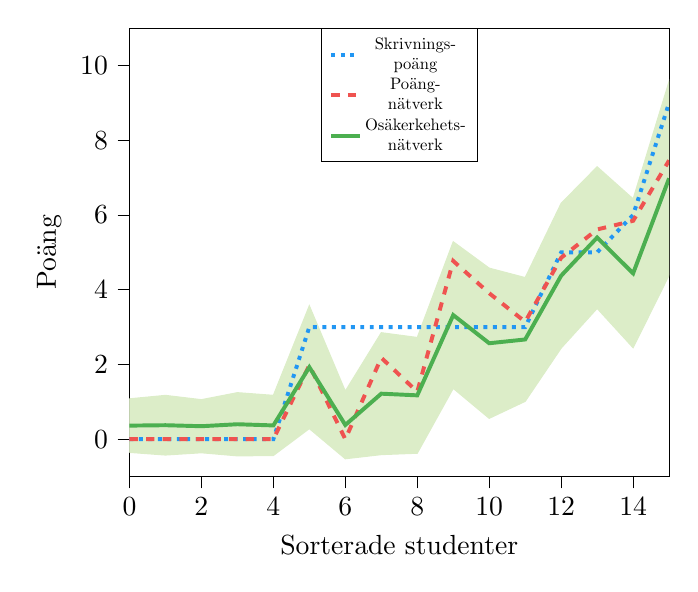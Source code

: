 % This file was created by matplotlib2tikz v0.7.4.
\begin{tikzpicture}

\definecolor{klight_green_100}{RGB}{220, 237, 200}
\definecolor{klight_green_200}{RGB}{197, 225, 165}
\definecolor{klight_green_300}{RGB}{174, 213, 129}
\definecolor{klight_green_400}{RGB}{156, 204, 101}
\definecolor{klight_green_500}{RGB}{139, 195, 74}
\definecolor{kred_100}{RGB}{255, 205, 210}
\definecolor{kred_400}{RGB}{239, 83, 80}
\definecolor{kyellow_400}{RGB}{255, 238, 88}
\definecolor{kgreen_300}{RGB}{129, 199, 132}
\definecolor{kgreen_500}{RGB}{76, 175, 80}
\definecolor{kblue_500}{RGB}{33, 150, 243}
\definecolor{kgrey}{RGB}{222,222,222}
\definecolor{korange}{RGB}{255, 152, 0}  % orange 500

\begin{axis}[
tick align=outside,
tick pos=left,
x grid style={white!69.02!black},
xlabel={Sorterade studenter},
xmin=0, xmax=15,
xtick style={color=black},
y grid style={white!69.02!black},
ylabel={Poäng},
ymin=-1, ymax=11,
legend style={at={(0.5, 1)},
                nodes={scale=0.6, transform shape},
                cells={align=center},
                anchor=north,legend columns=1},
legend image post style={scale=0.6},
ytick style={color=black}
]
\path [draw=klight_green_100, fill=klight_green_100]
(axis cs:0,1.08)
--(axis cs:0,-0.353)
--(axis cs:1,-0.424)
--(axis cs:2,-0.363)
--(axis cs:3,-0.446)
--(axis cs:4,-0.437)
--(axis cs:5,0.283)
--(axis cs:6,-0.524)
--(axis cs:7,-0.413)
--(axis cs:8,-0.376)
--(axis cs:9,1.36)
--(axis cs:10,0.558)
--(axis cs:11,1.013)
--(axis cs:12,2.438)
--(axis cs:13,3.5)
--(axis cs:14,2.447)
--(axis cs:15,4.388)
--(axis cs:15,9.576)
--(axis cs:15,9.576)
--(axis cs:14,6.432)
--(axis cs:13,7.291)
--(axis cs:12,6.314)
--(axis cs:11,4.325)
--(axis cs:10,4.578)
--(axis cs:9,5.284)
--(axis cs:8,2.722)
--(axis cs:7,2.85)
--(axis cs:6,1.286)
--(axis cs:5,3.571)
--(axis cs:4,1.173)
--(axis cs:3,1.245)
--(axis cs:2,1.057)
--(axis cs:1,1.172)
--(axis cs:0,1.08)
--cycle;

\addplot [thick, kblue_500, line width=0.5mm, dotted]
table {%
0 0
1 0
2 0
3 0
4 0
5 3
6 3
7 3
8 3
9 3
10 3
11 3
12 5
13 5
14 6
15 9
};
\addplot [thick, kred_400, line width=0.5mm, dashed]
table {%
0 0
1 0
2 0
3 0
4 0
5 1.981
6 0
7 2.179
8 1.269
9 4.77
10 3.907
11 3.142
12 4.857
13 5.614
14 5.845
15 7.462
};
\addplot [thick, kgreen_500, line width=0.5mm]
table {%
0 0.363
1 0.374
2 0.347
3 0.4
4 0.368
5 1.927
6 0.381
7 1.218
8 1.173
9 3.322
10 2.568
11 2.669
12 4.376
13 5.396
14 4.439
15 6.982
};
\legend{Skrivnings-\\poäng, Poäng-\\nätverk, Osäkerkehets-\\nätverk}
\end{axis}

\end{tikzpicture}
